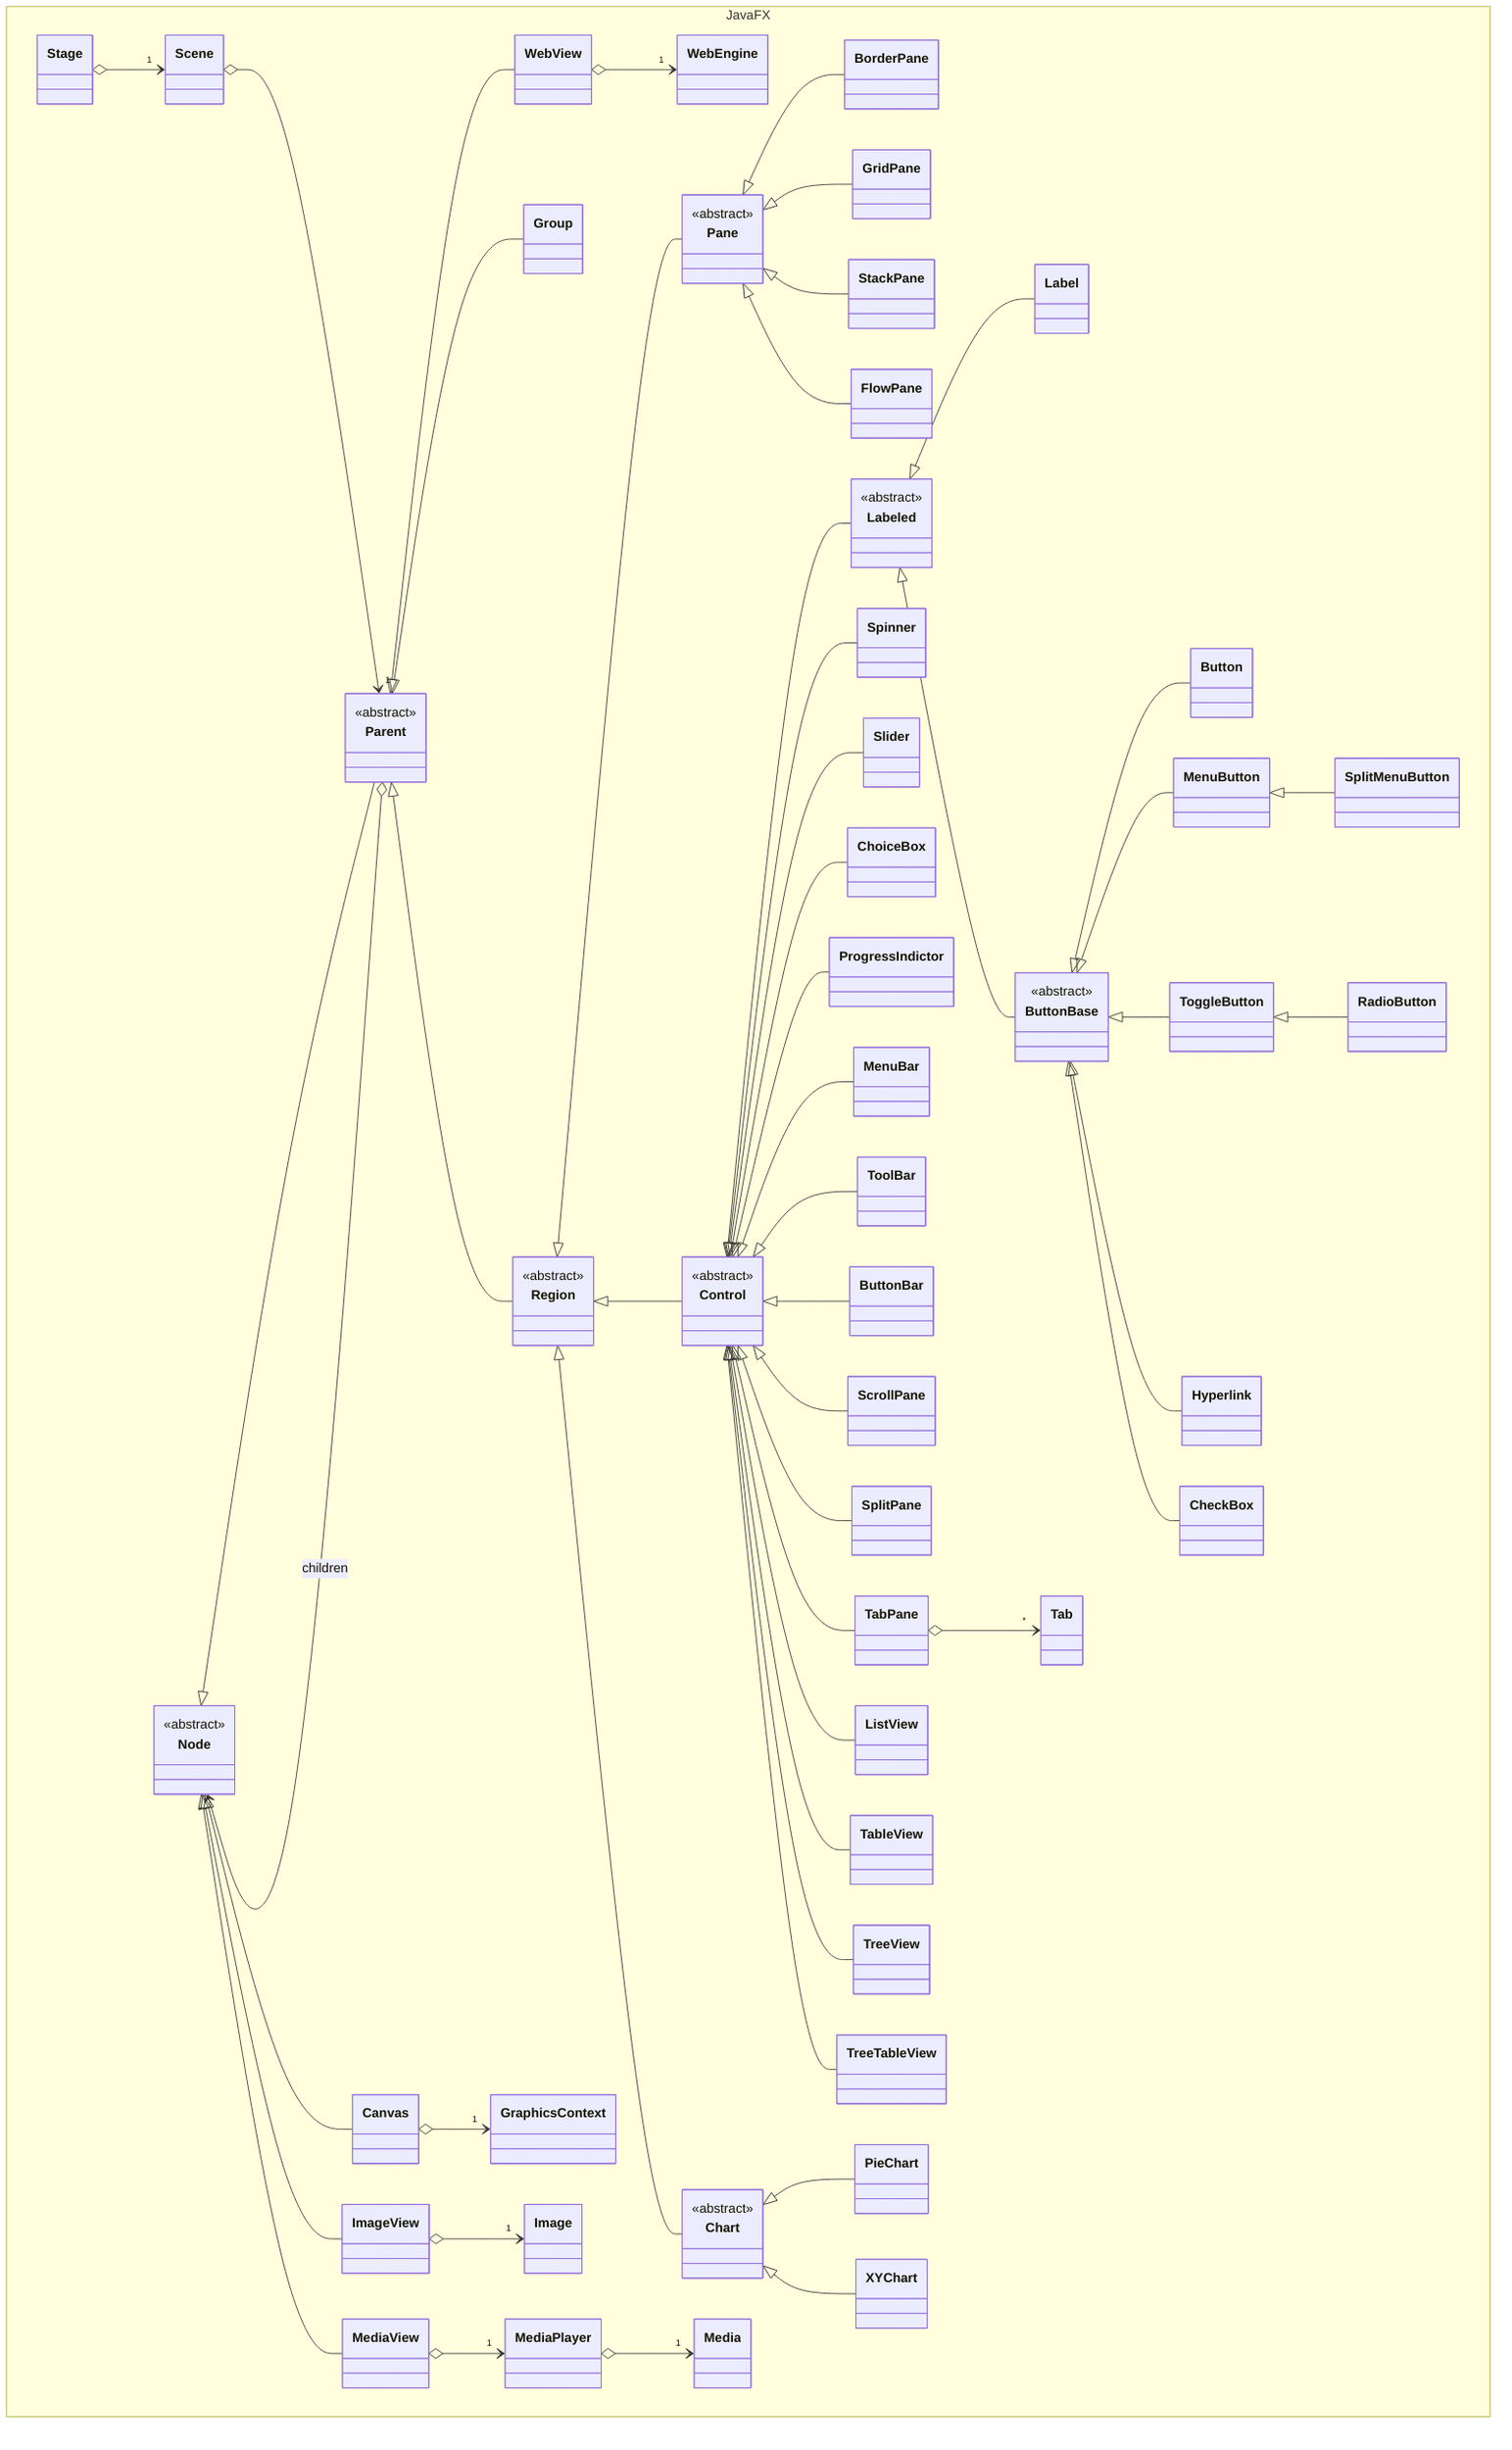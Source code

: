 classDiagram

    namespace JavaFX {

        class Stage {
        }
        class Scene {
        }
        class Node {
            <<abstract>>
        }
        class Parent {
            <<abstract>>
        }
        class Group {
        }
        class Region {
            <<abstract>>
        }
        class Control {
            <<abstract>>
        }
        class Pane {
            <<abstract>>
        }
        class Chart {
            <<abstract>>
        }
        class PieChart {
        }
        class XYChart {
        }
        class GridPane {
        }
        class BorderPane {
        }
        class FlowPane {
        }
        class StackPane {
        }
        class ScrollPane {
        }
        class SplitPane {
        }
        class TabPane {
        }
        class Tab {
        }
        class ListView {
        }
        class TableView {
        }
        class TreeView {
        }
        class TreeTableView {
        }
        class Canvas {
        }
        class GraphicsContext {
        }
        class ImageView {
        }
        class MediaView {
        }
        class WebView {
        }
        class WebEngine {
        }
        class MenuBar {
        }
        class ToolBar {
        }
        class ButtonBar {
        }
        class Labeled {
            <<abstract>>
        }
        class Label {
        }
        class ButtonBase {
            <<abstract>>
        }
        class Button {
        }
        class Hyperlink {
        }
        class CheckBox {
        }
        class ToggleButton {
        }
        class RadioButton {
        }
        class MenuButton {
        }
        class SplitMenuButton {
        }
        class Image {
        }
        class MediaPlayer {
        }
        class Media {
        }
        class ChoiceBox {
        }
        class ProgressIndictor {
        }
        class Spinner {
        }
        class Slider {
        }

    }

    Stage o-->"1" Scene

    Scene o-->"1" Parent

    Node <|-- Parent
    Node "*"<--o Parent: children
    Node <|-- Canvas
    Node <|-- ImageView
    Node <|-- MediaView

    Canvas o-->"1" GraphicsContext

    ImageView o-->"1" Image

    MediaView o-->"1" MediaPlayer

    MediaPlayer o-->"1" Media

    Parent <|-- WebView
    Parent <|-- Group
    Parent <|-- Region

    WebView o-->"1" WebEngine

    Region <|-- Pane
    Region <|-- Control
    Region <|-- Chart

    Pane <|-- BorderPane
    Pane <|-- GridPane
    Pane <|-- StackPane
    Pane <|-- FlowPane

    Control <|-- Labeled
    Control <|-- Spinner
    Control <|-- Slider
    Control <|-- ChoiceBox
    Control <|-- ProgressIndictor
    Control <|-- MenuBar
    Control <|-- ToolBar
    Control <|-- ButtonBar
    Control <|-- ScrollPane
    Control <|-- SplitPane
    Control <|-- TabPane
    Control <|-- ListView
    Control <|-- TableView
    Control <|-- TreeView
    Control <|-- TreeTableView

    Labeled <|-- Label
    Labeled <|-- ButtonBase

    ButtonBase <|-- Button
    ButtonBase <|-- MenuButton
    ButtonBase <|-- ToggleButton
    ButtonBase <|-- Hyperlink
    ButtonBase <|-- CheckBox

    MenuButton <|-- SplitMenuButton

    ToggleButton <|-- RadioButton

    TabPane o-->"*" Tab

    Chart <|-- PieChart
    Chart <|-- XYChart
